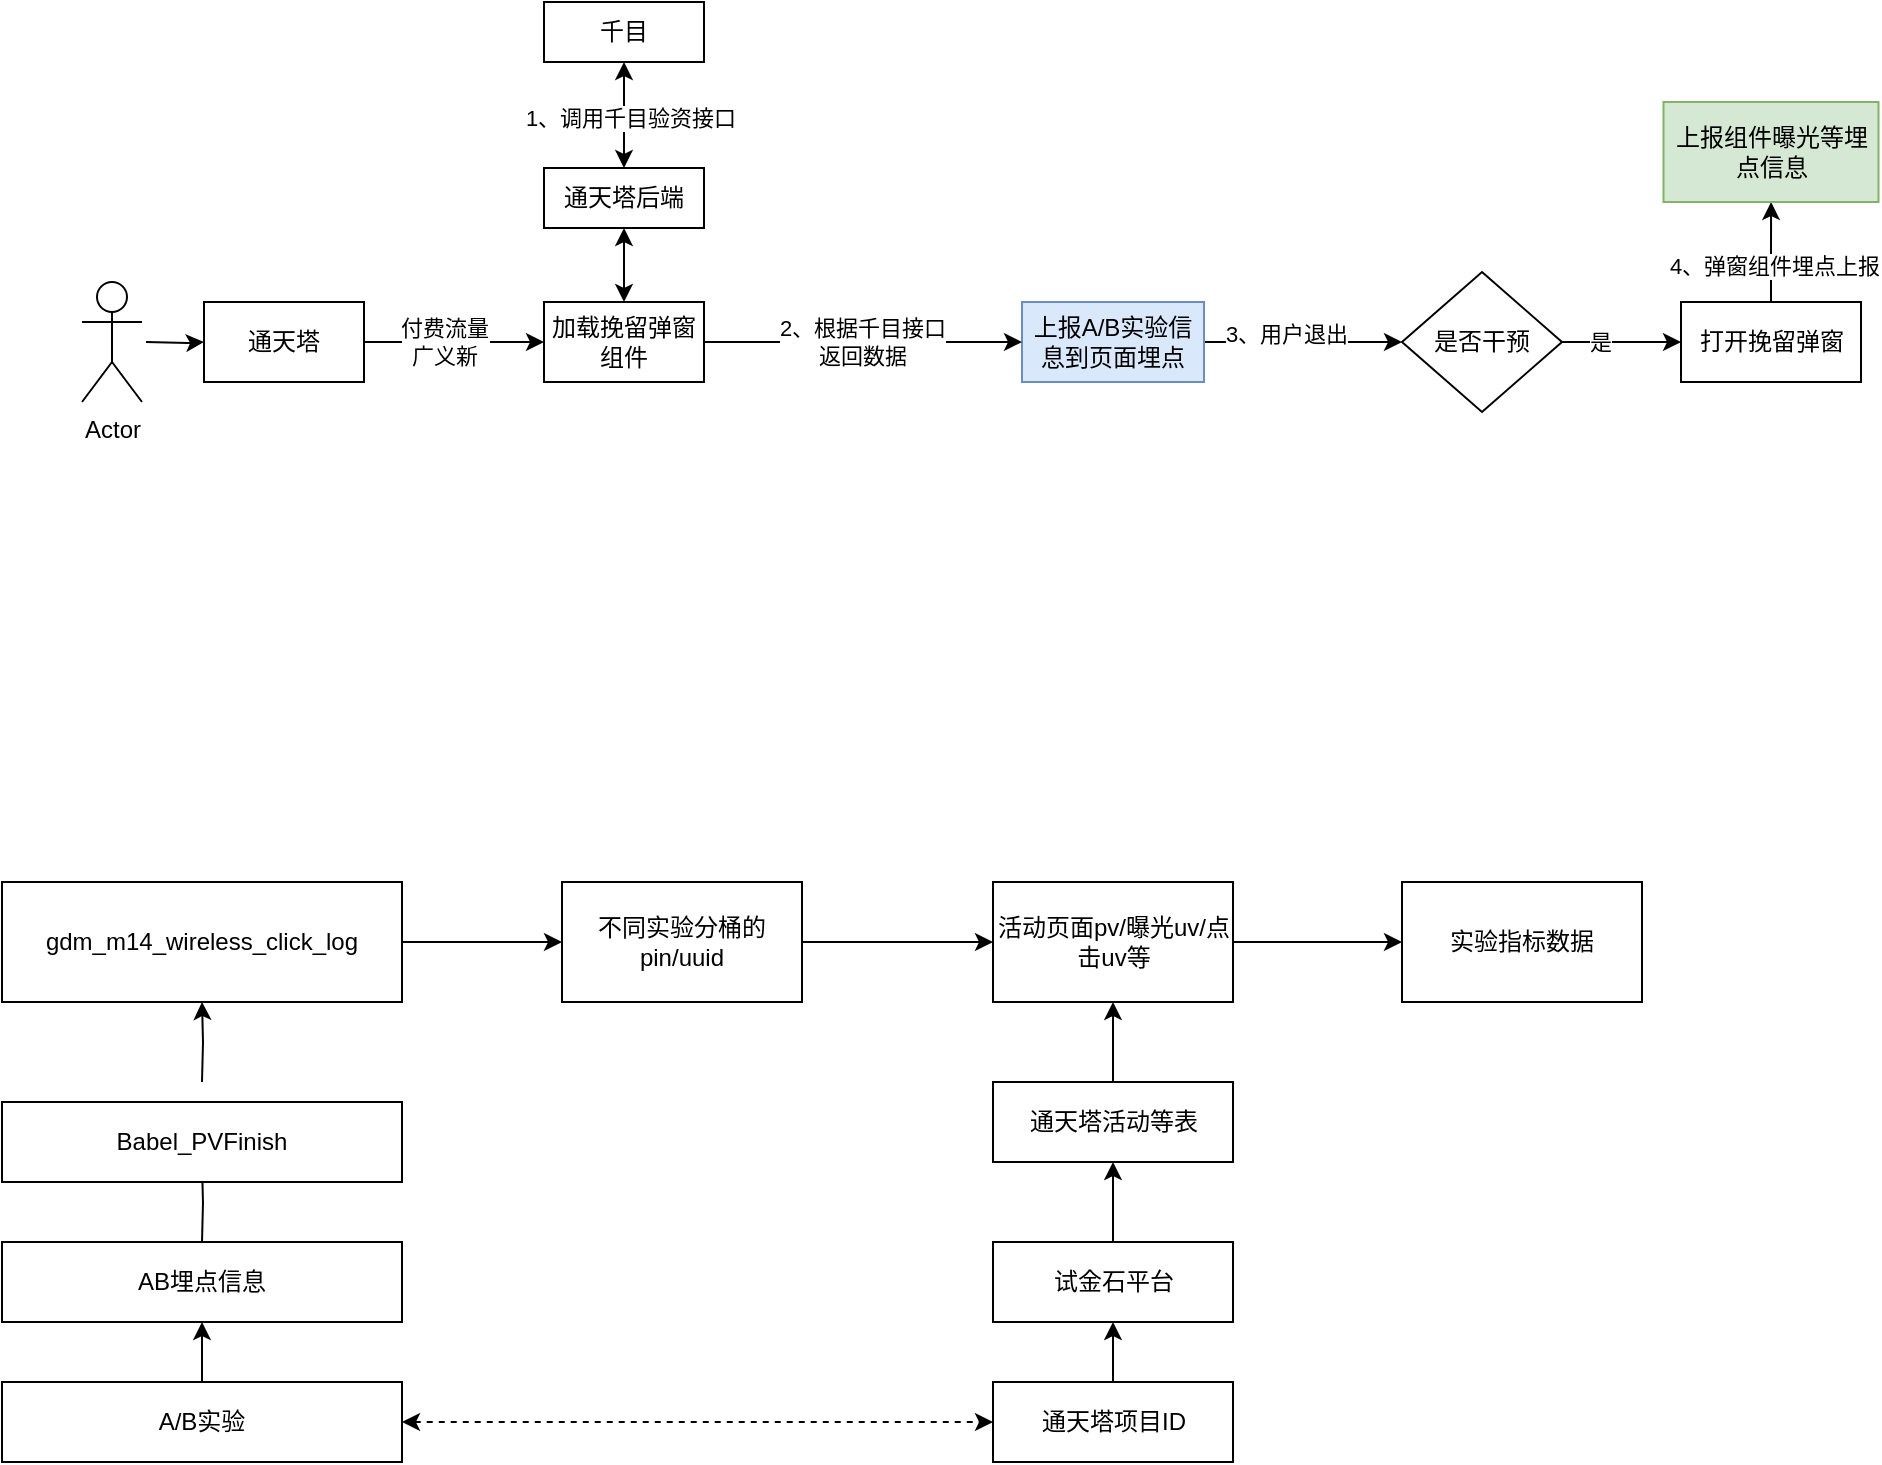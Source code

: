 <mxfile version="20.7.4" type="github">
  <diagram id="tU3NdO-Y4EInyNlEHVPN" name="第 1 页">
    <mxGraphModel dx="1629" dy="765" grid="1" gridSize="10" guides="1" tooltips="1" connect="1" arrows="1" fold="1" page="0" pageScale="1" pageWidth="827" pageHeight="1169" math="0" shadow="0">
      <root>
        <mxCell id="0" />
        <mxCell id="1" parent="0" />
        <mxCell id="geLESezv__AxwEPoky8h-3" value="" style="edgeStyle=orthogonalEdgeStyle;rounded=0;orthogonalLoop=1;jettySize=auto;html=1;" parent="1" target="geLESezv__AxwEPoky8h-2" edge="1">
          <mxGeometry relative="1" as="geometry">
            <mxPoint x="-38" y="270" as="sourcePoint" />
          </mxGeometry>
        </mxCell>
        <mxCell id="geLESezv__AxwEPoky8h-1" value="Actor" style="shape=umlActor;verticalLabelPosition=bottom;verticalAlign=top;html=1;outlineConnect=0;" parent="1" vertex="1">
          <mxGeometry x="-70" y="240" width="30" height="60" as="geometry" />
        </mxCell>
        <mxCell id="geLESezv__AxwEPoky8h-27" value="" style="edgeStyle=orthogonalEdgeStyle;rounded=0;orthogonalLoop=1;jettySize=auto;html=1;" parent="1" source="geLESezv__AxwEPoky8h-2" target="geLESezv__AxwEPoky8h-26" edge="1">
          <mxGeometry relative="1" as="geometry" />
        </mxCell>
        <mxCell id="geLESezv__AxwEPoky8h-28" value="付费流量&lt;br&gt;广义新" style="edgeLabel;html=1;align=center;verticalAlign=middle;resizable=0;points=[];" parent="geLESezv__AxwEPoky8h-27" vertex="1" connectable="0">
          <mxGeometry x="0.094" y="3" relative="1" as="geometry">
            <mxPoint x="-9" y="3" as="offset" />
          </mxGeometry>
        </mxCell>
        <mxCell id="geLESezv__AxwEPoky8h-2" value="通天塔" style="rounded=0;whiteSpace=wrap;html=1;" parent="1" vertex="1">
          <mxGeometry x="-9" y="250" width="80" height="40" as="geometry" />
        </mxCell>
        <mxCell id="geLESezv__AxwEPoky8h-15" value="" style="edgeStyle=orthogonalEdgeStyle;rounded=0;orthogonalLoop=1;jettySize=auto;html=1;entryX=0;entryY=0.5;entryDx=0;entryDy=0;" parent="1" source="geLESezv__AxwEPoky8h-7" target="geLESezv__AxwEPoky8h-18" edge="1">
          <mxGeometry relative="1" as="geometry">
            <mxPoint x="550" y="270" as="targetPoint" />
          </mxGeometry>
        </mxCell>
        <mxCell id="geLESezv__AxwEPoky8h-16" value="3、用户退出" style="edgeLabel;html=1;align=center;verticalAlign=middle;resizable=0;points=[];" parent="geLESezv__AxwEPoky8h-15" vertex="1" connectable="0">
          <mxGeometry x="-0.167" y="4" relative="1" as="geometry">
            <mxPoint as="offset" />
          </mxGeometry>
        </mxCell>
        <mxCell id="geLESezv__AxwEPoky8h-7" value="上报A/B实验信息到页面埋点" style="rounded=0;whiteSpace=wrap;html=1;fillColor=#dae8fc;strokeColor=#6c8ebf;" parent="1" vertex="1">
          <mxGeometry x="400" y="250" width="91" height="40" as="geometry" />
        </mxCell>
        <mxCell id="geLESezv__AxwEPoky8h-20" value="" style="edgeStyle=orthogonalEdgeStyle;rounded=0;orthogonalLoop=1;jettySize=auto;html=1;exitX=1;exitY=0.5;exitDx=0;exitDy=0;" parent="1" source="geLESezv__AxwEPoky8h-18" target="geLESezv__AxwEPoky8h-19" edge="1">
          <mxGeometry relative="1" as="geometry">
            <mxPoint x="680" y="270" as="sourcePoint" />
          </mxGeometry>
        </mxCell>
        <mxCell id="geLESezv__AxwEPoky8h-21" value="是" style="edgeLabel;html=1;align=center;verticalAlign=middle;resizable=0;points=[];" parent="geLESezv__AxwEPoky8h-20" vertex="1" connectable="0">
          <mxGeometry x="-0.367" relative="1" as="geometry">
            <mxPoint as="offset" />
          </mxGeometry>
        </mxCell>
        <mxCell id="geLESezv__AxwEPoky8h-18" value="是否干预" style="rhombus;whiteSpace=wrap;html=1;" parent="1" vertex="1">
          <mxGeometry x="590" y="235" width="80" height="70" as="geometry" />
        </mxCell>
        <mxCell id="geLESezv__AxwEPoky8h-23" value="" style="edgeStyle=orthogonalEdgeStyle;rounded=0;orthogonalLoop=1;jettySize=auto;html=1;" parent="1" source="geLESezv__AxwEPoky8h-19" target="geLESezv__AxwEPoky8h-22" edge="1">
          <mxGeometry relative="1" as="geometry" />
        </mxCell>
        <mxCell id="geLESezv__AxwEPoky8h-24" value="4、弹窗组件埋点上报" style="edgeLabel;html=1;align=center;verticalAlign=middle;resizable=0;points=[];" parent="geLESezv__AxwEPoky8h-23" vertex="1" connectable="0">
          <mxGeometry x="-0.262" y="-1" relative="1" as="geometry">
            <mxPoint as="offset" />
          </mxGeometry>
        </mxCell>
        <mxCell id="geLESezv__AxwEPoky8h-19" value="打开挽留弹窗" style="whiteSpace=wrap;html=1;" parent="1" vertex="1">
          <mxGeometry x="729.5" y="250" width="90" height="40" as="geometry" />
        </mxCell>
        <mxCell id="geLESezv__AxwEPoky8h-22" value="上报组件曝光等埋点信息" style="whiteSpace=wrap;html=1;fillColor=#d5e8d4;strokeColor=#82b366;" parent="1" vertex="1">
          <mxGeometry x="720.75" y="150" width="107.5" height="50" as="geometry" />
        </mxCell>
        <mxCell id="geLESezv__AxwEPoky8h-30" value="" style="edgeStyle=orthogonalEdgeStyle;rounded=0;orthogonalLoop=1;jettySize=auto;html=1;startArrow=classic;startFill=1;" parent="1" source="geLESezv__AxwEPoky8h-26" target="geLESezv__AxwEPoky8h-29" edge="1">
          <mxGeometry relative="1" as="geometry" />
        </mxCell>
        <mxCell id="geLESezv__AxwEPoky8h-36" value="" style="edgeStyle=orthogonalEdgeStyle;rounded=0;orthogonalLoop=1;jettySize=auto;html=1;" parent="1" source="geLESezv__AxwEPoky8h-26" target="geLESezv__AxwEPoky8h-7" edge="1">
          <mxGeometry relative="1" as="geometry" />
        </mxCell>
        <mxCell id="geLESezv__AxwEPoky8h-37" value="2、根据千目接口&lt;br style=&quot;border-color: var(--border-color);&quot;&gt;返回数据" style="edgeLabel;html=1;align=center;verticalAlign=middle;resizable=0;points=[];" parent="geLESezv__AxwEPoky8h-36" vertex="1" connectable="0">
          <mxGeometry x="-0.22" y="-1" relative="1" as="geometry">
            <mxPoint x="17" y="-1" as="offset" />
          </mxGeometry>
        </mxCell>
        <mxCell id="geLESezv__AxwEPoky8h-26" value="加载挽留弹窗组件" style="rounded=0;whiteSpace=wrap;html=1;" parent="1" vertex="1">
          <mxGeometry x="161" y="250" width="80" height="40" as="geometry" />
        </mxCell>
        <mxCell id="geLESezv__AxwEPoky8h-34" value="" style="edgeStyle=orthogonalEdgeStyle;rounded=0;orthogonalLoop=1;jettySize=auto;html=1;startArrow=classic;startFill=1;" parent="1" source="geLESezv__AxwEPoky8h-29" target="geLESezv__AxwEPoky8h-33" edge="1">
          <mxGeometry relative="1" as="geometry" />
        </mxCell>
        <mxCell id="geLESezv__AxwEPoky8h-35" value="1、调用千目验资接口" style="edgeLabel;html=1;align=center;verticalAlign=middle;resizable=0;points=[];" parent="geLESezv__AxwEPoky8h-34" vertex="1" connectable="0">
          <mxGeometry x="-0.033" y="-3" relative="1" as="geometry">
            <mxPoint as="offset" />
          </mxGeometry>
        </mxCell>
        <mxCell id="geLESezv__AxwEPoky8h-29" value="通天塔后端" style="rounded=0;whiteSpace=wrap;html=1;" parent="1" vertex="1">
          <mxGeometry x="161" y="183" width="80" height="30" as="geometry" />
        </mxCell>
        <mxCell id="geLESezv__AxwEPoky8h-33" value="千目" style="rounded=0;whiteSpace=wrap;html=1;" parent="1" vertex="1">
          <mxGeometry x="161" y="100" width="80" height="30" as="geometry" />
        </mxCell>
        <mxCell id="5Rg2fetcnfwRAlsVNBfH-9" style="edgeStyle=orthogonalEdgeStyle;rounded=0;orthogonalLoop=1;jettySize=auto;html=1;" edge="1" parent="1" source="5Rg2fetcnfwRAlsVNBfH-1">
          <mxGeometry relative="1" as="geometry">
            <mxPoint x="170" y="570" as="targetPoint" />
          </mxGeometry>
        </mxCell>
        <mxCell id="5Rg2fetcnfwRAlsVNBfH-1" value="gdm_m14_wireless_click_log" style="rounded=0;whiteSpace=wrap;html=1;" vertex="1" parent="1">
          <mxGeometry x="-110" y="540" width="200" height="60" as="geometry" />
        </mxCell>
        <mxCell id="5Rg2fetcnfwRAlsVNBfH-7" value="" style="edgeStyle=orthogonalEdgeStyle;rounded=0;orthogonalLoop=1;jettySize=auto;html=1;" edge="1" parent="1" target="5Rg2fetcnfwRAlsVNBfH-1">
          <mxGeometry relative="1" as="geometry">
            <mxPoint x="-10" y="640" as="sourcePoint" />
          </mxGeometry>
        </mxCell>
        <mxCell id="5Rg2fetcnfwRAlsVNBfH-8" value="" style="edgeStyle=orthogonalEdgeStyle;rounded=0;orthogonalLoop=1;jettySize=auto;html=1;" edge="1" parent="1">
          <mxGeometry relative="1" as="geometry">
            <mxPoint x="-10" y="720" as="sourcePoint" />
            <mxPoint x="-10" y="680" as="targetPoint" />
          </mxGeometry>
        </mxCell>
        <mxCell id="5Rg2fetcnfwRAlsVNBfH-12" style="edgeStyle=orthogonalEdgeStyle;rounded=0;orthogonalLoop=1;jettySize=auto;html=1;entryX=0;entryY=0.5;entryDx=0;entryDy=0;" edge="1" parent="1" source="5Rg2fetcnfwRAlsVNBfH-10" target="5Rg2fetcnfwRAlsVNBfH-11">
          <mxGeometry relative="1" as="geometry" />
        </mxCell>
        <mxCell id="5Rg2fetcnfwRAlsVNBfH-10" value="不同实验分桶的pin/uuid" style="rounded=0;whiteSpace=wrap;html=1;" vertex="1" parent="1">
          <mxGeometry x="170" y="540" width="120" height="60" as="geometry" />
        </mxCell>
        <mxCell id="5Rg2fetcnfwRAlsVNBfH-21" style="edgeStyle=orthogonalEdgeStyle;rounded=0;orthogonalLoop=1;jettySize=auto;html=1;entryX=0;entryY=0.5;entryDx=0;entryDy=0;" edge="1" parent="1" source="5Rg2fetcnfwRAlsVNBfH-11" target="5Rg2fetcnfwRAlsVNBfH-22">
          <mxGeometry relative="1" as="geometry">
            <mxPoint x="570" y="570" as="targetPoint" />
          </mxGeometry>
        </mxCell>
        <mxCell id="5Rg2fetcnfwRAlsVNBfH-11" value="活动页面pv/曝光uv/点击uv等" style="rounded=0;whiteSpace=wrap;html=1;" vertex="1" parent="1">
          <mxGeometry x="385.5" y="540" width="120" height="60" as="geometry" />
        </mxCell>
        <mxCell id="5Rg2fetcnfwRAlsVNBfH-15" value="Babel_PVFinish" style="rounded=0;whiteSpace=wrap;html=1;" vertex="1" parent="1">
          <mxGeometry x="-110" y="650" width="200" height="40" as="geometry" />
        </mxCell>
        <mxCell id="5Rg2fetcnfwRAlsVNBfH-16" value="AB埋点信息" style="rounded=0;whiteSpace=wrap;html=1;" vertex="1" parent="1">
          <mxGeometry x="-110" y="720" width="200" height="40" as="geometry" />
        </mxCell>
        <mxCell id="5Rg2fetcnfwRAlsVNBfH-43" value="" style="edgeStyle=none;rounded=0;orthogonalLoop=1;jettySize=auto;html=1;startArrow=none;startFill=0;" edge="1" parent="1" source="5Rg2fetcnfwRAlsVNBfH-17" target="5Rg2fetcnfwRAlsVNBfH-35">
          <mxGeometry relative="1" as="geometry" />
        </mxCell>
        <mxCell id="5Rg2fetcnfwRAlsVNBfH-17" value="试金石平台" style="rounded=0;whiteSpace=wrap;html=1;" vertex="1" parent="1">
          <mxGeometry x="385.5" y="720" width="120" height="40" as="geometry" />
        </mxCell>
        <mxCell id="5Rg2fetcnfwRAlsVNBfH-26" value="" style="edgeStyle=orthogonalEdgeStyle;rounded=0;orthogonalLoop=1;jettySize=auto;html=1;" edge="1" parent="1" source="5Rg2fetcnfwRAlsVNBfH-18" target="5Rg2fetcnfwRAlsVNBfH-17">
          <mxGeometry relative="1" as="geometry" />
        </mxCell>
        <mxCell id="5Rg2fetcnfwRAlsVNBfH-18" value="通天塔项目ID" style="rounded=0;whiteSpace=wrap;html=1;" vertex="1" parent="1">
          <mxGeometry x="385.5" y="790" width="120" height="40" as="geometry" />
        </mxCell>
        <mxCell id="5Rg2fetcnfwRAlsVNBfH-22" value="实验指标数据" style="rounded=0;whiteSpace=wrap;html=1;" vertex="1" parent="1">
          <mxGeometry x="590" y="540" width="120" height="60" as="geometry" />
        </mxCell>
        <mxCell id="5Rg2fetcnfwRAlsVNBfH-24" value="" style="edgeStyle=orthogonalEdgeStyle;rounded=0;orthogonalLoop=1;jettySize=auto;html=1;" edge="1" parent="1" source="5Rg2fetcnfwRAlsVNBfH-23" target="5Rg2fetcnfwRAlsVNBfH-16">
          <mxGeometry relative="1" as="geometry" />
        </mxCell>
        <mxCell id="5Rg2fetcnfwRAlsVNBfH-27" style="edgeStyle=entityRelationEdgeStyle;rounded=0;orthogonalLoop=1;jettySize=auto;html=1;exitX=1;exitY=0.5;exitDx=0;exitDy=0;entryX=0;entryY=0.5;entryDx=0;entryDy=0;dashed=1;startArrow=classic;startFill=1;" edge="1" parent="1" source="5Rg2fetcnfwRAlsVNBfH-23" target="5Rg2fetcnfwRAlsVNBfH-18">
          <mxGeometry relative="1" as="geometry" />
        </mxCell>
        <mxCell id="5Rg2fetcnfwRAlsVNBfH-23" value="A/B实验" style="rounded=0;whiteSpace=wrap;html=1;" vertex="1" parent="1">
          <mxGeometry x="-110" y="790" width="200" height="40" as="geometry" />
        </mxCell>
        <mxCell id="5Rg2fetcnfwRAlsVNBfH-44" value="" style="edgeStyle=none;rounded=0;orthogonalLoop=1;jettySize=auto;html=1;startArrow=none;startFill=0;" edge="1" parent="1" source="5Rg2fetcnfwRAlsVNBfH-35" target="5Rg2fetcnfwRAlsVNBfH-11">
          <mxGeometry relative="1" as="geometry" />
        </mxCell>
        <mxCell id="5Rg2fetcnfwRAlsVNBfH-35" value="通天塔活动等表" style="rounded=0;whiteSpace=wrap;html=1;" vertex="1" parent="1">
          <mxGeometry x="385.5" y="640" width="120" height="40" as="geometry" />
        </mxCell>
      </root>
    </mxGraphModel>
  </diagram>
</mxfile>

